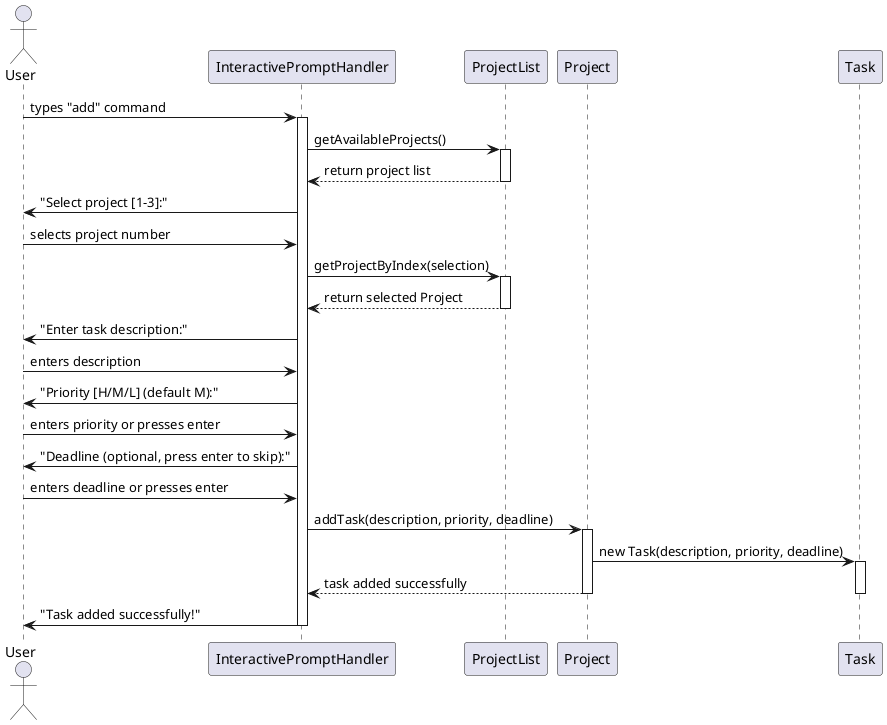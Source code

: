@startuml Add Command Sequence Diagram

actor User
participant InteractivePromptHandler
participant ProjectList
participant Project
participant Task

User -> InteractivePromptHandler: types "add" command
activate InteractivePromptHandler
InteractivePromptHandler -> ProjectList: getAvailableProjects()
activate ProjectList
ProjectList --> InteractivePromptHandler: return project list
deactivate ProjectList
InteractivePromptHandler -> User: "Select project [1-3]:"

User -> InteractivePromptHandler: selects project number
InteractivePromptHandler -> ProjectList: getProjectByIndex(selection)
activate ProjectList
ProjectList --> InteractivePromptHandler: return selected Project
deactivate ProjectList

InteractivePromptHandler -> User: "Enter task description:"
User -> InteractivePromptHandler: enters description

InteractivePromptHandler -> User: "Priority [H/M/L] (default M):"
User -> InteractivePromptHandler: enters priority or presses enter

InteractivePromptHandler -> User: "Deadline (optional, press enter to skip):"
User -> InteractivePromptHandler: enters deadline or presses enter

InteractivePromptHandler -> Project: addTask(description, priority, deadline)
activate Project
Project -> Task: new Task(description, priority, deadline)
activate Task
Project --> InteractivePromptHandler: task added successfully
deactivate Project
deactivate Task

InteractivePromptHandler -> User: "Task added successfully!"
deactivate InteractivePromptHandler

@enduml